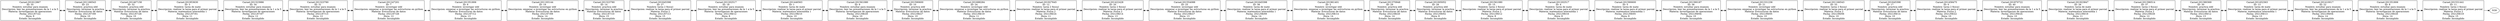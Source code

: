 digraph tf{ 
 rankdir=LR;



















































N0[label="Carnet:201612867
ID: 35
Nombre: estudiar para examen
Descripcion: leer las presentaciones de la 1 a la 5
Materia: Investigacion de operaciones
Fecha: 2021/07/22
Hora: 9
Estado: Incumplido", shape=box];
















N1[label="Carnet:201166543
ID: 23
Nombre: practica edd
Descripcion: terminar la practica
Materia: Estructuras de datos
Fecha: 2021/07/09
Hora: 10
Estado: Incumplido", shape=box];
















N2[label="Carnet:201467158
ID: 32
Nombre: practica edd
Descripcion: terminar la practica
Materia: Estructuras de datos
Fecha: 2021/07/26
Hora: 10
Estado: Incumplido", shape=box];




N3[label="Carnet:201953630
ID: 3
Nombre: tarea de mate
Descripcion: realizar la tarea para el primer parcial
Materia: matematica intermedia 1
Fecha: 2021/07/01
Hora: 11
Estado: Incumplido", shape=box];



































N4[label="Carnet:201323986
ID: 34
Nombre: estudiar para examen
Descripcion: leer las presentaciones de la 1 a la 5
Materia: Investigacion de operaciones
Fecha: 2021/07/07
Hora: 12
Estado: Incumplido", shape=box];





N5[label="Carnet:201323780
ID: 31
Nombre: estudiar para examen
Descripcion: leer las presentaciones de la 1 a la 5
Materia: Investigacion de operaciones
Fecha: 2021/07/13
Hora: 12
Estado: Incumplido", shape=box];












N6[label="Carnet:201247201
ID: 7
Nombre: investigar edd
Descripcion: empezar a investigar las estructuras en python
Materia: Estructuras de datos
Fecha: 2021/07/26
Hora: 12
Estado: Incumplido", shape=box];















N7[label="Carnet:201351806
ID: 6
Nombre: investigar edd
Descripcion: empezar a investigar las estructuras en python
Materia: Estructuras de datos
Fecha: 2021/07/12
Hora: 13
Estado: Incumplido", shape=box];


























N8[label="Carnet:201193144
ID: 19
Nombre: investigar edd
Descripcion: empezar a investigar las estructuras en python
Materia: Estructuras de datos
Fecha: 2021/07/09
Hora: 14
Estado: Incumplido", shape=box];






























N9[label="Carnet:201323780
ID: 14
Nombre: practica edd
Descripcion: terminar la practica
Materia: Estructuras de datos
Fecha: 2021/07/10
Hora: 15
Estado: Incumplido", shape=box];


N10[label="Carnet:201645398
ID: 27
Nombre: tarea 2 fisica1
Descripcion: realizar la tarea para el primer parcial
Materia: Fisica 2
Fecha: 2021/07/13
Hora: 15
Estado: Incumplido", shape=box];


























































N11[label="Carnet:201202517
ID: 18
Nombre: estudiar para examen
Descripcion: leer las presentaciones de la 1 a la 5
Materia: Investigacion de operaciones
Fecha: 2021/08/12
Hora: 8
Estado: Incumplido", shape=box];

























































N12[label="Carnet:201446563
ID: 1
Nombre: tarea de mate
Descripcion: realizar la tarea para el primer parcial
Materia: matematica intermedia 1
Fecha: 2021/08/10
Hora: 10
Estado: Incumplido", shape=box];









N13[label="Carnet:201561080
ID: 9
Nombre: estudiar para examen
Descripcion: leer las presentaciones de la 1 a la 5
Materia: Investigacion de operaciones
Fecha: 2021/08/20
Hora: 10
Estado: Incumplido", shape=box];






N14[label="Carnet:201590600
ID: 10
Nombre: practica edd
Descripcion: terminar la practica
Materia: Estructuras de datos
Fecha: 2021/08/27
Hora: 10
Estado: Incumplido", shape=box];





















N15[label="Carnet:201688284
ID: 24
Nombre: investigar edd
Descripcion: empezar a investigar las estructuras en python
Materia: Estructuras de datos
Fecha: 2021/08/19
Hora: 11
Estado: Incumplido", shape=box];




N16[label="Carnet:201927645
ID: 12
Nombre: tarea 2 fisica1
Descripcion: realizar la tarea para el primer parcial
Materia: Fisica 2
Fecha: 2021/08/24
Hora: 11
Estado: Incumplido", shape=box];

















































N17[label="Carnet:201422428
ID: 20
Nombre: tarea 2 fisica1
Descripcion: realizar la tarea para el primer parcial
Materia: Fisica 2
Fecha: 2021/08/14
Hora: 13
Estado: Incumplido", shape=box];












N18[label="Carnet:201554088
ID: 25
Nombre: investigar edd
Descripcion: empezar a investigar las estructuras en python
Materia: Estructuras de datos
Fecha: 2021/08/27
Hora: 13
Estado: Incumplido", shape=box];











N19[label="Carnet:201645398
ID: 38
Nombre: tarea de mate
Descripcion: realizar la tarea para el primer parcial
Materia: matematica intermedia 1
Fecha: 2021/08/09
Hora: 14
Estado: Incumplido", shape=box];




N20[label="Carnet:201961401
ID: 2
Nombre: investigar edd
Descripcion: empezar a investigar las estructuras en python
Materia: Estructuras de datos
Fecha: 2021/08/14
Hora: 14
Estado: Incumplido", shape=box];





N21[label="Carnet:201370948
ID: 29
Nombre: practica edd
Descripcion: terminar la practica
Materia: Estructuras de datos
Fecha: 2021/08/20
Hora: 14
Estado: Incumplido", shape=box];







































































N22[label="Carnet:201005052
ID: 28
Nombre: practica edd
Descripcion: terminar la practica
Materia: Estructuras de datos
Fecha: 2021/09/02
Hora: 8
Estado: Incumplido", shape=box];









N23[label="Carnet:201561080
ID: 15
Nombre: tarea 2 fisica1
Descripcion: realizar la tarea para el primer parcial
Materia: Fisica 2
Fecha: 2021/09/12
Hora: 8
Estado: Incumplido", shape=box];



N24[label="Carnet:201202517
ID: 4
Nombre: tarea de mate
Descripcion: realizar la tarea para el primer parcial
Materia: matematica intermedia 1
Fecha: 2021/09/16
Hora: 8
Estado: Incumplido", shape=box];


















N25[label="Carnet:201590600
ID: 5
Nombre: tarea de mate
Descripcion: realizar la tarea para el primer parcial
Materia: matematica intermedia 1
Fecha: 2021/09/05
Hora: 9
Estado: Incumplido", shape=box];




























N26[label="Carnet:201390187
ID: 36
Nombre: estudiar para examen
Descripcion: leer las presentaciones de la 1 a la 5
Materia: Investigacion de operaciones
Fecha: 2021/09/04
Hora: 10
Estado: Incumplido", shape=box];
N27[label="Carnet:201331236
ID: 21
Nombre: investigar edd
Descripcion: empezar a investigar las estructuras en python
Materia: Estructuras de datos
Fecha: 2021/09/05
Hora: 10
Estado: Incumplido", shape=box];
N28[label="Carnet:201166543
ID: 33
Nombre: tarea 2 fisica1
Descripcion: realizar la tarea para el primer parcial
Materia: Fisica 2
Fecha: 2021/09/06
Hora: 10
Estado: Incumplido", shape=box];







N29[label="Carnet:201645398
ID: 17
Nombre: practica edd
Descripcion: terminar la practica
Materia: Estructuras de datos
Fecha: 2021/09/14
Hora: 10
Estado: Incumplido", shape=box];







N30[label="Carnet:201458475
ID: 0
Nombre: tarea 2 fisica1
Descripcion: realizar la tarea para el primer parcial
Materia: Fisica 2
Fecha: 2021/09/22
Hora: 10
Estado: Incumplido", shape=box];

N31[label="Carnet:201870722
ID: 40
Nombre: estudiar para examen
Descripcion: leer las presentaciones de la 1 a la 5
Materia: Investigacion de operaciones
Fecha: 2021/09/24
Hora: 10
Estado: Incumplido", shape=box];
























N32[label="Carnet:201923847
ID: 26
Nombre: tarea de mate
Descripcion: realizar la tarea para el primer parcial
Materia: matematica intermedia 1
Fecha: 2021/09/19
Hora: 11
Estado: Incumplido", shape=box];




































N33[label="Carnet:201396514
ID: 37
Nombre: tarea 2 fisica1
Descripcion: realizar la tarea para el primer parcial
Materia: Fisica 2
Fecha: 2021/09/26
Hora: 12
Estado: Incumplido", shape=box];















N34[label="Carnet:201380369
ID: 30
Nombre: practica edd
Descripcion: terminar la practica
Materia: Estructuras de datos
Fecha: 2021/09/12
Hora: 13
Estado: Incumplido", shape=box];
N35[label="Carnet:201452363
ID: 13
Nombre: tarea de mate
Descripcion: realizar la tarea para el primer parcial
Materia: matematica intermedia 1
Fecha: 2021/09/13
Hora: 13
Estado: Incumplido", shape=box];




















N36[label="Carnet:201410017
ID: 22
Nombre: estudiar para examen
Descripcion: leer las presentaciones de la 1 a la 5
Materia: Investigacion de operaciones
Fecha: 2021/09/04
Hora: 14
Estado: Incumplido", shape=box];















N37[label="Carnet:201351806
ID: 8
Nombre: estudiar para examen
Descripcion: leer las presentaciones de la 1 a la 5
Materia: Investigacion de operaciones
Fecha: 2021/09/20
Hora: 14
Estado: Incumplido", shape=box];




























N38[label="Carnet:201531441
ID: 11
Nombre: tarea 2 fisica1
Descripcion: realizar la tarea para el primer parcial
Materia: Fisica 2
Fecha: 2021/09/19
Hora: 15
Estado: Incumplido", shape=box];




































































































































































































































































































































































































































































































































































































N0->N1;

N1->N0;
N1->N2;

N2->N1;
N2->N3;

N3->N2;
N3->N4;

N4->N3;
N4->N5;

N5->N4;
N5->N6;

N6->N5;
N6->N7;

N7->N6;
N7->N8;

N8->N7;
N8->N9;

N9->N8;
N9->N10;

N10->N9;
N10->N11;

N11->N10;
N11->N12;

N12->N11;
N12->N13;

N13->N12;
N13->N14;

N14->N13;
N14->N15;

N15->N14;
N15->N16;

N16->N15;
N16->N17;

N17->N16;
N17->N18;

N18->N17;
N18->N19;

N19->N18;
N19->N20;

N20->N19;
N20->N21;

N21->N20;
N21->N22;

N22->N21;
N22->N23;

N23->N22;
N23->N24;

N24->N23;
N24->N25;

N25->N24;
N25->N26;

N26->N25;
N26->N27;

N27->N26;
N27->N28;

N28->N27;
N28->N29;

N29->N28;
N29->N30;

N30->N29;
N30->N31;

N31->N30;
N31->N32;

N32->N31;
N32->N33;

N33->N32;
N33->N34;

N34->N33;
N34->N35;

N35->N34;
N35->N36;

N36->N35;
N36->N37;

N37->N36;
N37->N38;

N38->N37;
N38->N39;
concentrate=true; }